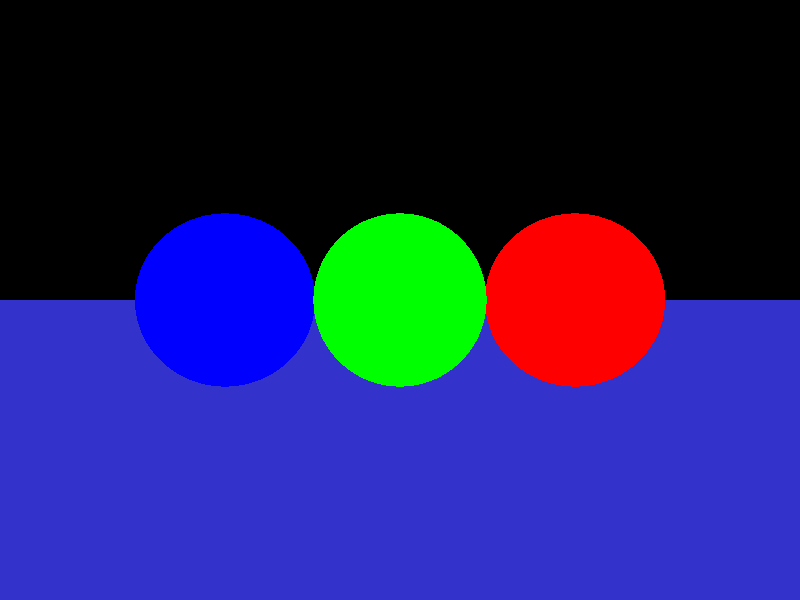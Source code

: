 camera {
   location  <0, 0, 14>
   up        <0,  1,  0>
   right     <1.33333, 0,  0>
   look_at   <0, 0, 0>
}


light_source {<-100, 100, 100> color rgb <1.5, 1.5, 1.5>}

sphere { <0, 0, 0>, 2
   pigment { color rgb <1.0, 0.0, 0.0>}
   finish {ambient 0.2 diffuse 0.4 specular 0.5 roughness 0.15}
   translate <-4, 0, 0>
}

sphere { <0, 0, 0>, 2
   pigment { color rgb <0.0, 1.0, 0.0>}
   finish {ambient 0.2 diffuse 0.4 specular 0.5 roughness 0.05}
   translate <0, 0, 0>
}


sphere { <0, 0, 0>, 2
   pigment { color rgb <0.0, 0.0, 1.0>}
   finish {ambient 0.2 diffuse 0.4 specular 0.5 roughness 0.01}
   translate <4, 0, 0>
}

plane {<0, 1, 0>, -4
   pigment {color rgb <0.2, 0.2, 0.8>}
   finish {ambient 0.4 diffuse 0.8}
}
